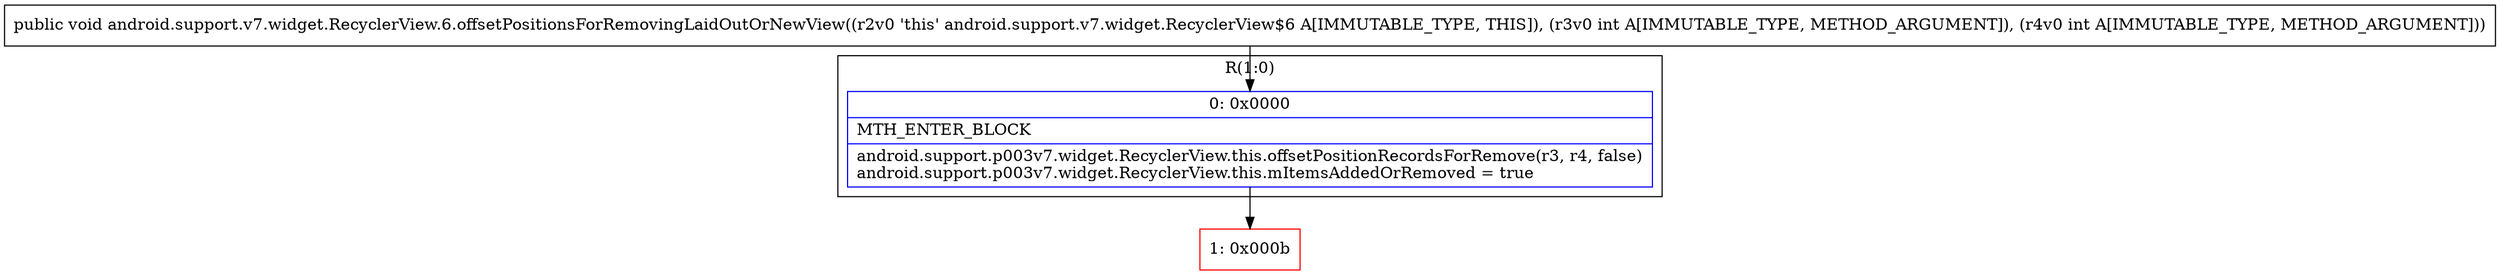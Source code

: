 digraph "CFG forandroid.support.v7.widget.RecyclerView.6.offsetPositionsForRemovingLaidOutOrNewView(II)V" {
subgraph cluster_Region_1506695874 {
label = "R(1:0)";
node [shape=record,color=blue];
Node_0 [shape=record,label="{0\:\ 0x0000|MTH_ENTER_BLOCK\l|android.support.p003v7.widget.RecyclerView.this.offsetPositionRecordsForRemove(r3, r4, false)\landroid.support.p003v7.widget.RecyclerView.this.mItemsAddedOrRemoved = true\l}"];
}
Node_1 [shape=record,color=red,label="{1\:\ 0x000b}"];
MethodNode[shape=record,label="{public void android.support.v7.widget.RecyclerView.6.offsetPositionsForRemovingLaidOutOrNewView((r2v0 'this' android.support.v7.widget.RecyclerView$6 A[IMMUTABLE_TYPE, THIS]), (r3v0 int A[IMMUTABLE_TYPE, METHOD_ARGUMENT]), (r4v0 int A[IMMUTABLE_TYPE, METHOD_ARGUMENT])) }"];
MethodNode -> Node_0;
Node_0 -> Node_1;
}

